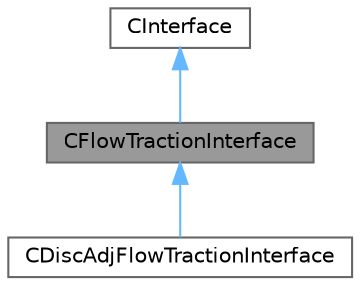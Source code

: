 digraph "CFlowTractionInterface"
{
 // LATEX_PDF_SIZE
  bgcolor="transparent";
  edge [fontname=Helvetica,fontsize=10,labelfontname=Helvetica,labelfontsize=10];
  node [fontname=Helvetica,fontsize=10,shape=box,height=0.2,width=0.4];
  Node1 [id="Node000001",label="CFlowTractionInterface",height=0.2,width=0.4,color="gray40", fillcolor="grey60", style="filled", fontcolor="black",tooltip="Fluid-structure interface (forces or tractions)."];
  Node2 -> Node1 [id="edge1_Node000001_Node000002",dir="back",color="steelblue1",style="solid",tooltip=" "];
  Node2 [id="Node000002",label="CInterface",height=0.2,width=0.4,color="gray40", fillcolor="white", style="filled",URL="$classCInterface.html",tooltip="Main class for defining the physical transfer of information."];
  Node1 -> Node3 [id="edge2_Node000001_Node000003",dir="back",color="steelblue1",style="solid",tooltip=" "];
  Node3 [id="Node000003",label="CDiscAdjFlowTractionInterface",height=0.2,width=0.4,color="gray40", fillcolor="white", style="filled",URL="$classCDiscAdjFlowTractionInterface.html",tooltip="Fluid-structure interface (forces or tractions) for discrete adjoint problems."];
}
